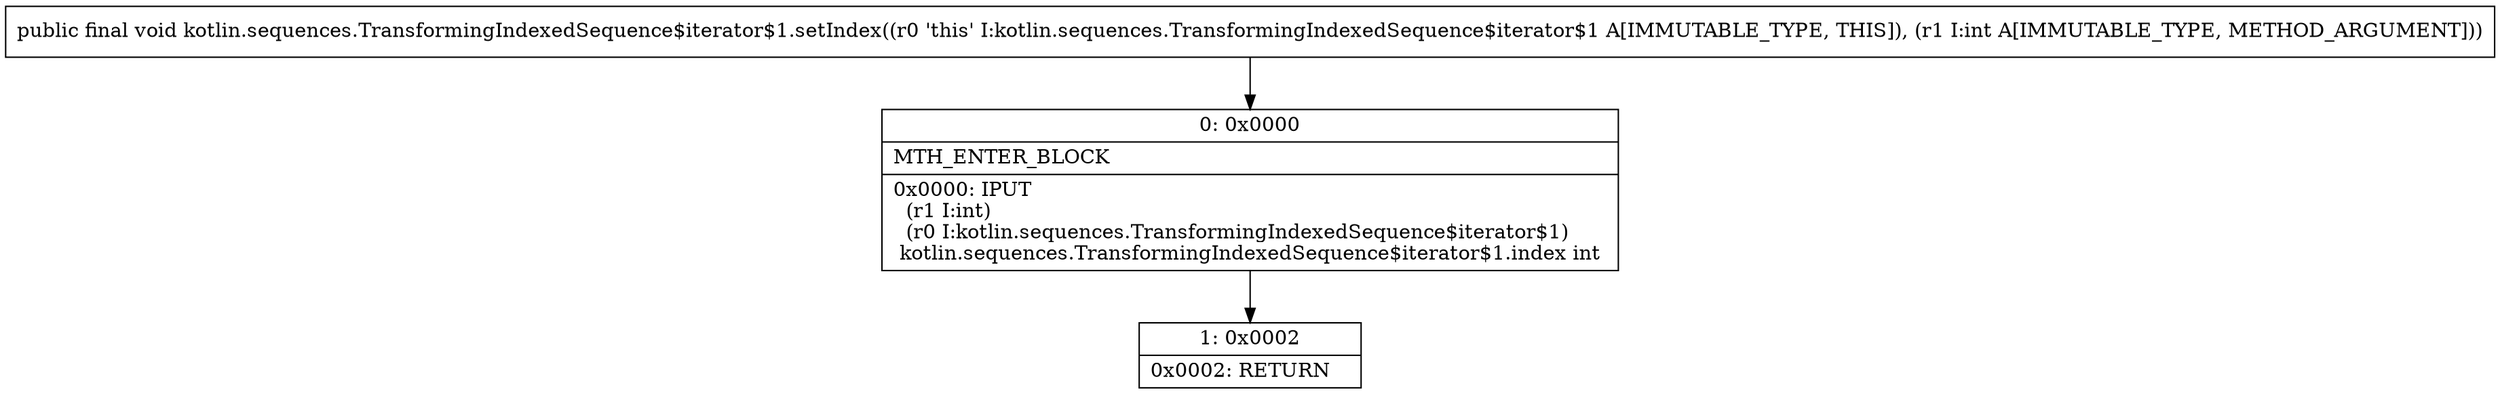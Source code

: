 digraph "CFG forkotlin.sequences.TransformingIndexedSequence$iterator$1.setIndex(I)V" {
Node_0 [shape=record,label="{0\:\ 0x0000|MTH_ENTER_BLOCK\l|0x0000: IPUT  \l  (r1 I:int)\l  (r0 I:kotlin.sequences.TransformingIndexedSequence$iterator$1)\l kotlin.sequences.TransformingIndexedSequence$iterator$1.index int \l}"];
Node_1 [shape=record,label="{1\:\ 0x0002|0x0002: RETURN   \l}"];
MethodNode[shape=record,label="{public final void kotlin.sequences.TransformingIndexedSequence$iterator$1.setIndex((r0 'this' I:kotlin.sequences.TransformingIndexedSequence$iterator$1 A[IMMUTABLE_TYPE, THIS]), (r1 I:int A[IMMUTABLE_TYPE, METHOD_ARGUMENT])) }"];
MethodNode -> Node_0;
Node_0 -> Node_1;
}

